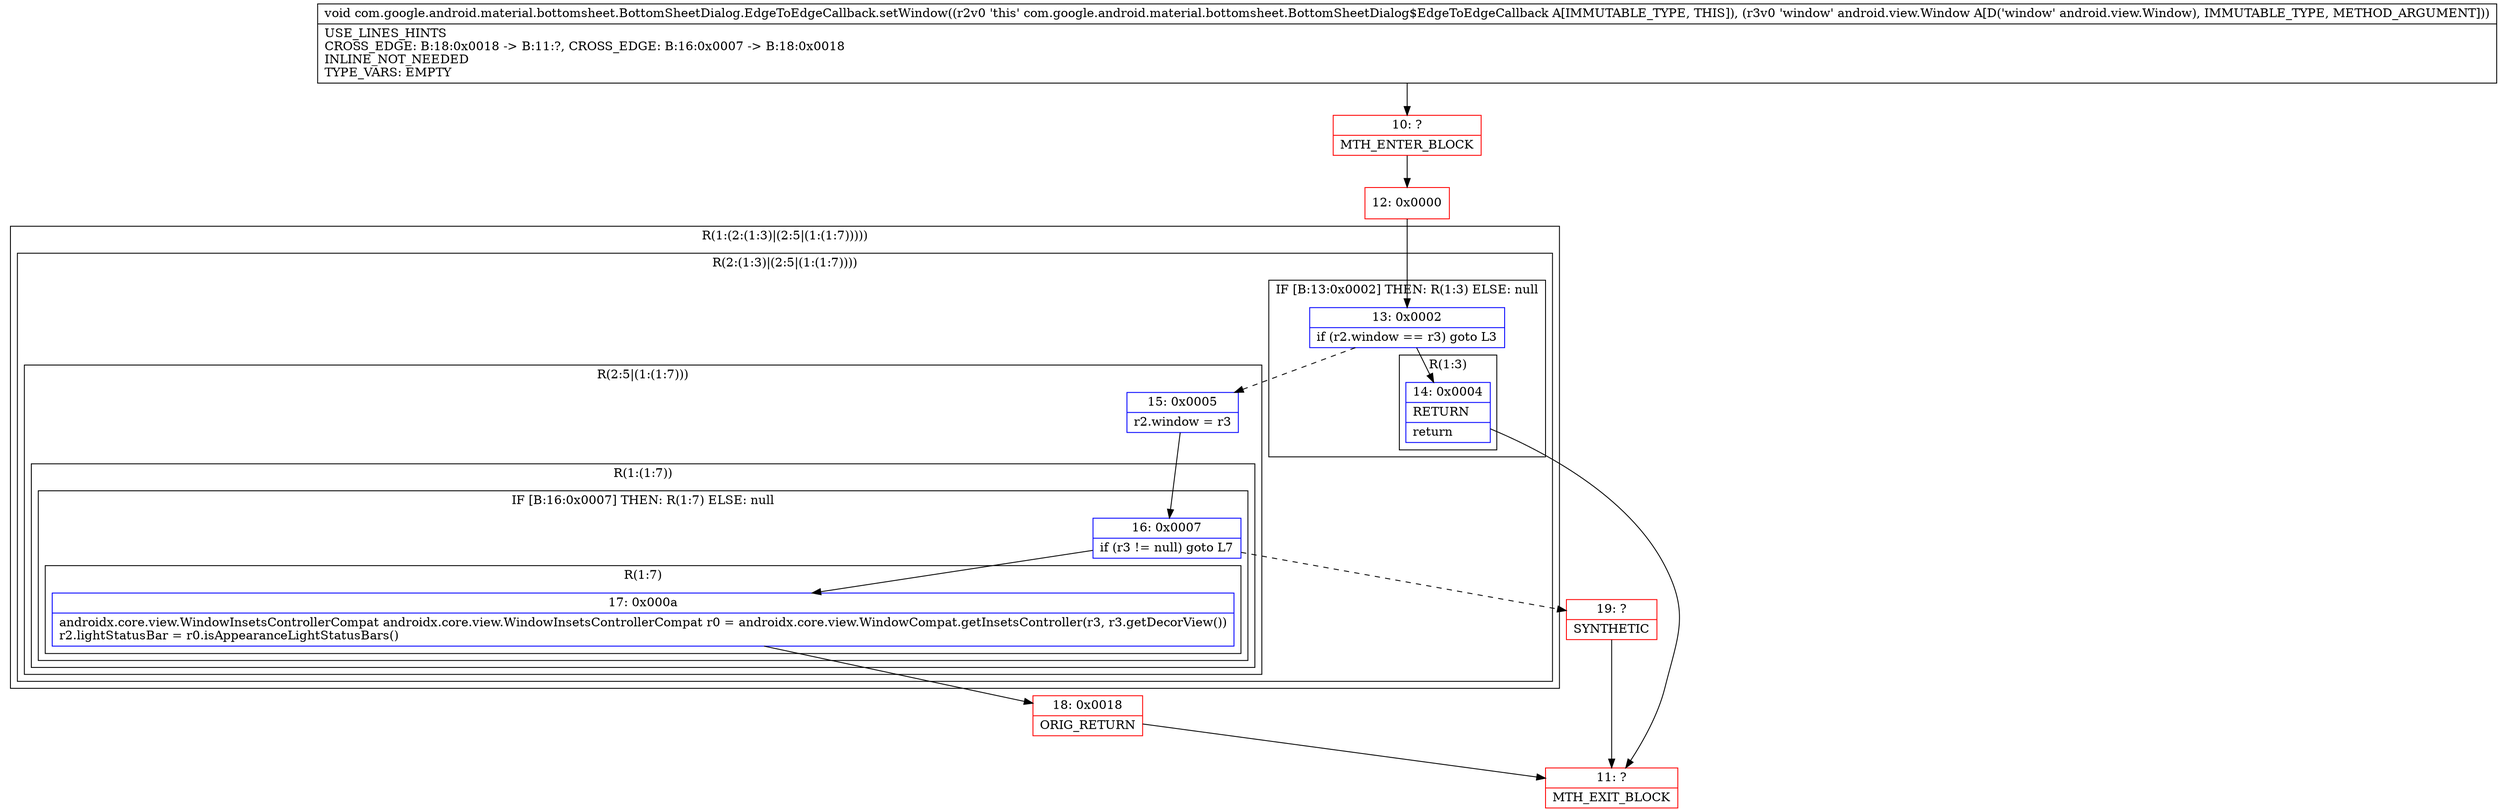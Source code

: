 digraph "CFG forcom.google.android.material.bottomsheet.BottomSheetDialog.EdgeToEdgeCallback.setWindow(Landroid\/view\/Window;)V" {
subgraph cluster_Region_926093163 {
label = "R(1:(2:(1:3)|(2:5|(1:(1:7)))))";
node [shape=record,color=blue];
subgraph cluster_Region_1828384263 {
label = "R(2:(1:3)|(2:5|(1:(1:7))))";
node [shape=record,color=blue];
subgraph cluster_IfRegion_1242756128 {
label = "IF [B:13:0x0002] THEN: R(1:3) ELSE: null";
node [shape=record,color=blue];
Node_13 [shape=record,label="{13\:\ 0x0002|if (r2.window == r3) goto L3\l}"];
subgraph cluster_Region_1968787505 {
label = "R(1:3)";
node [shape=record,color=blue];
Node_14 [shape=record,label="{14\:\ 0x0004|RETURN\l|return\l}"];
}
}
subgraph cluster_Region_1522418086 {
label = "R(2:5|(1:(1:7)))";
node [shape=record,color=blue];
Node_15 [shape=record,label="{15\:\ 0x0005|r2.window = r3\l}"];
subgraph cluster_Region_1628374560 {
label = "R(1:(1:7))";
node [shape=record,color=blue];
subgraph cluster_IfRegion_1013013973 {
label = "IF [B:16:0x0007] THEN: R(1:7) ELSE: null";
node [shape=record,color=blue];
Node_16 [shape=record,label="{16\:\ 0x0007|if (r3 != null) goto L7\l}"];
subgraph cluster_Region_422592877 {
label = "R(1:7)";
node [shape=record,color=blue];
Node_17 [shape=record,label="{17\:\ 0x000a|androidx.core.view.WindowInsetsControllerCompat androidx.core.view.WindowInsetsControllerCompat r0 = androidx.core.view.WindowCompat.getInsetsController(r3, r3.getDecorView())\lr2.lightStatusBar = r0.isAppearanceLightStatusBars()\l}"];
}
}
}
}
}
}
Node_10 [shape=record,color=red,label="{10\:\ ?|MTH_ENTER_BLOCK\l}"];
Node_12 [shape=record,color=red,label="{12\:\ 0x0000}"];
Node_11 [shape=record,color=red,label="{11\:\ ?|MTH_EXIT_BLOCK\l}"];
Node_18 [shape=record,color=red,label="{18\:\ 0x0018|ORIG_RETURN\l}"];
Node_19 [shape=record,color=red,label="{19\:\ ?|SYNTHETIC\l}"];
MethodNode[shape=record,label="{void com.google.android.material.bottomsheet.BottomSheetDialog.EdgeToEdgeCallback.setWindow((r2v0 'this' com.google.android.material.bottomsheet.BottomSheetDialog$EdgeToEdgeCallback A[IMMUTABLE_TYPE, THIS]), (r3v0 'window' android.view.Window A[D('window' android.view.Window), IMMUTABLE_TYPE, METHOD_ARGUMENT]))  | USE_LINES_HINTS\lCROSS_EDGE: B:18:0x0018 \-\> B:11:?, CROSS_EDGE: B:16:0x0007 \-\> B:18:0x0018\lINLINE_NOT_NEEDED\lTYPE_VARS: EMPTY\l}"];
MethodNode -> Node_10;Node_13 -> Node_14;
Node_13 -> Node_15[style=dashed];
Node_14 -> Node_11;
Node_15 -> Node_16;
Node_16 -> Node_17;
Node_16 -> Node_19[style=dashed];
Node_17 -> Node_18;
Node_10 -> Node_12;
Node_12 -> Node_13;
Node_18 -> Node_11;
Node_19 -> Node_11;
}

